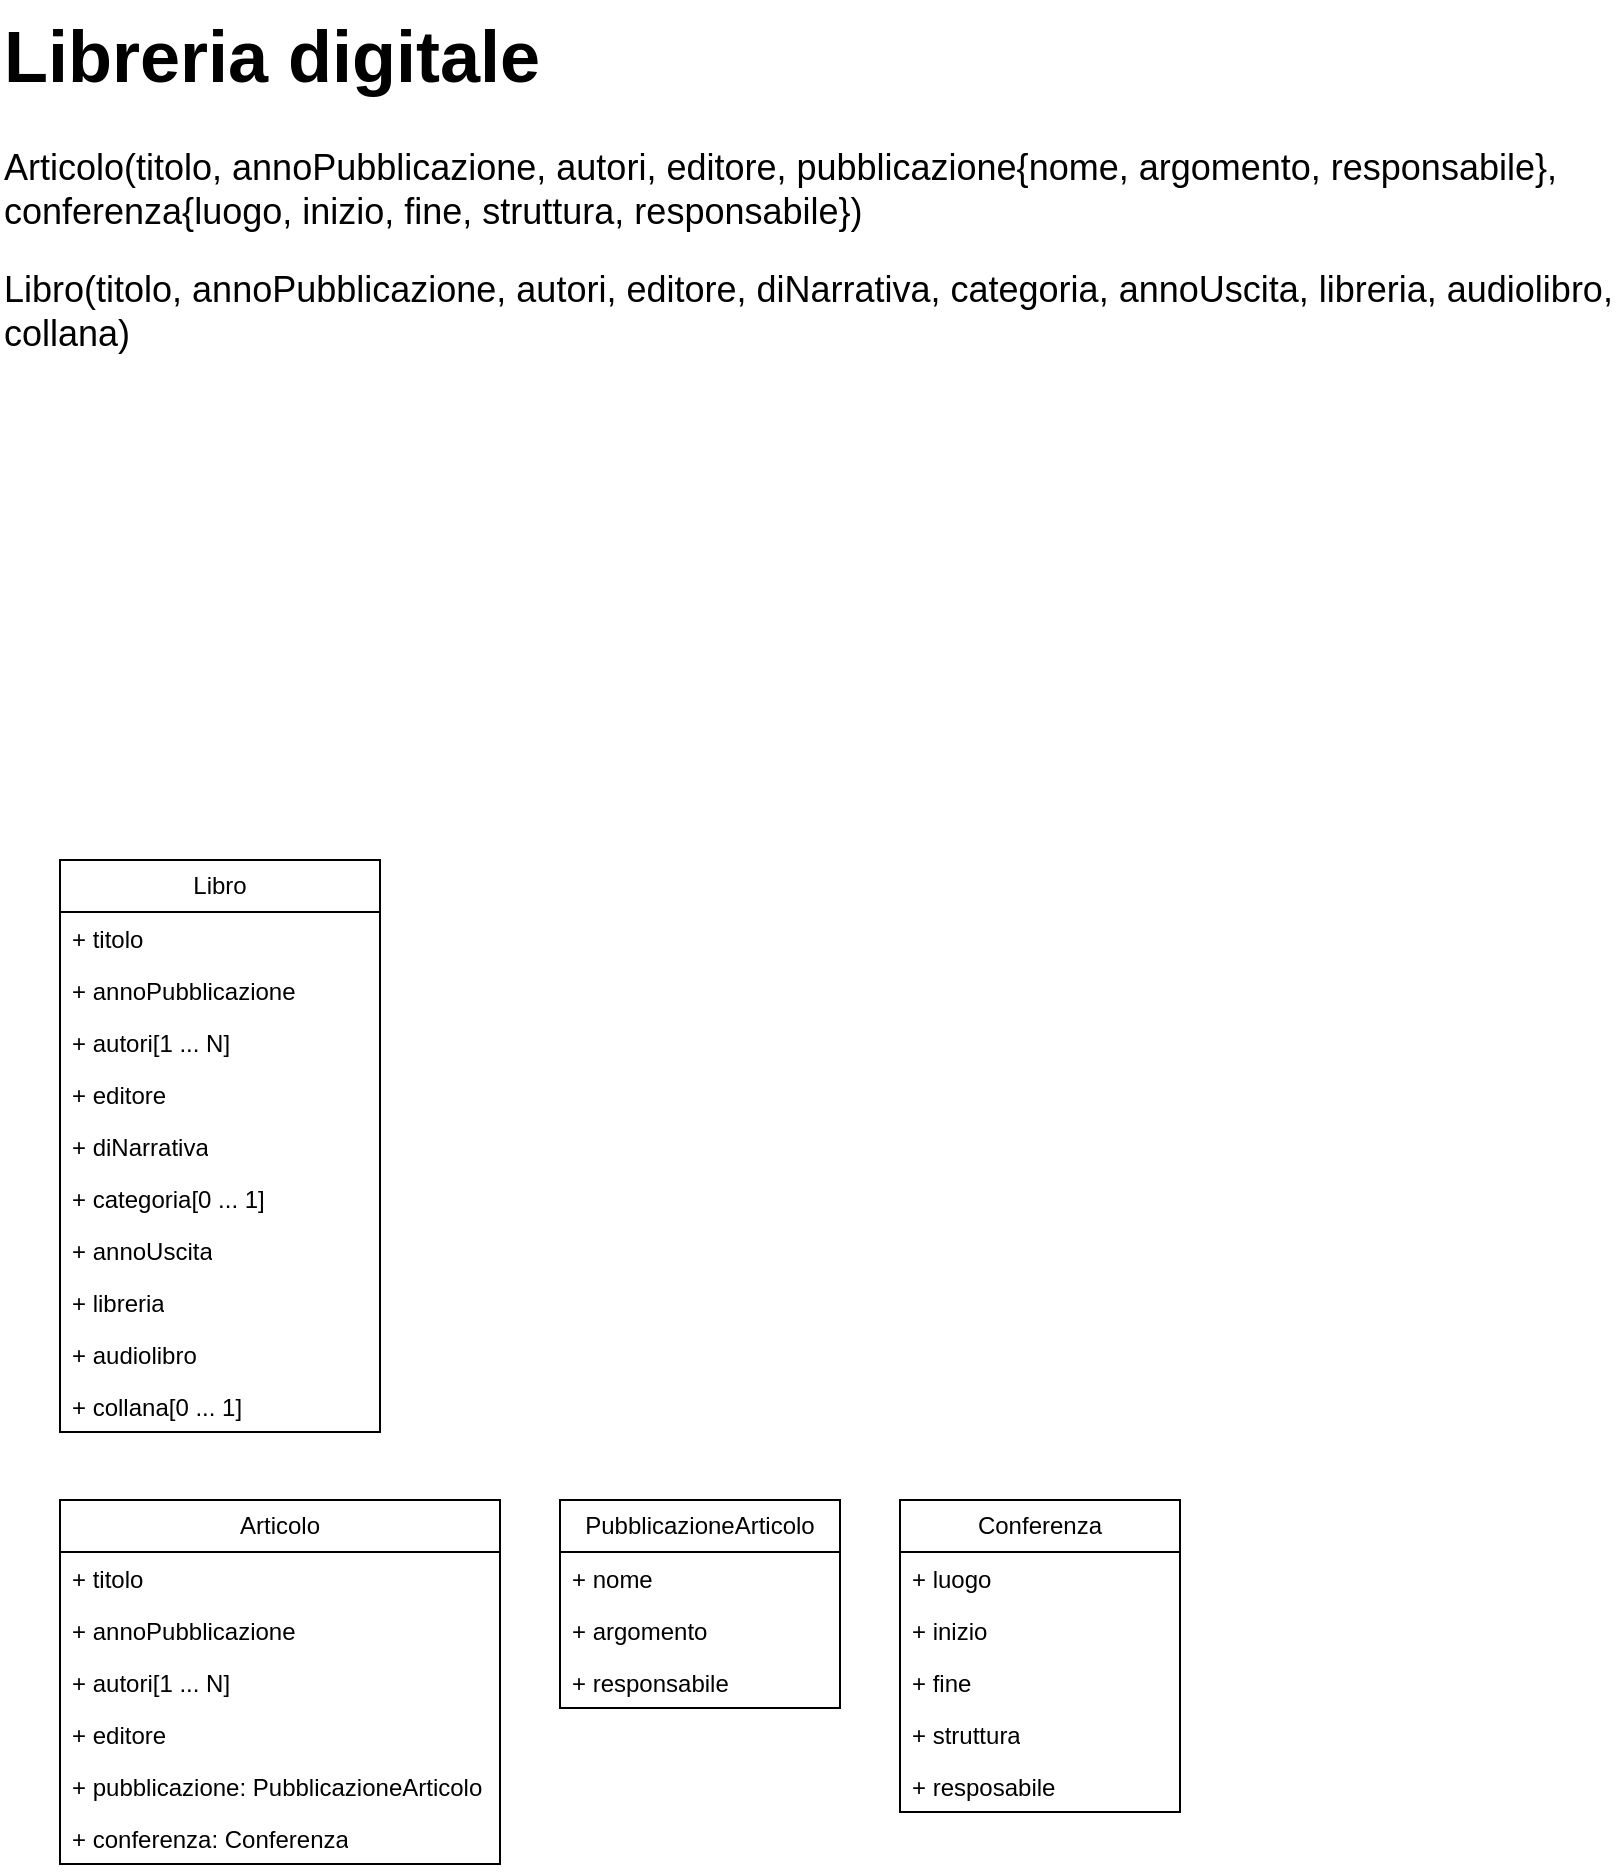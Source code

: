 <mxfile version="26.1.0">
  <diagram name="Page-1" id="hCh2-L-WzJlBCHf1ATzF">
    <mxGraphModel dx="1328" dy="833" grid="1" gridSize="10" guides="1" tooltips="1" connect="1" arrows="1" fold="1" page="1" pageScale="1" pageWidth="827" pageHeight="1169" math="0" shadow="0">
      <root>
        <mxCell id="0" />
        <mxCell id="1" parent="0" />
        <mxCell id="3gT1epxU8pgeMeXcipZ9-1" value="&lt;h1 style=&quot;margin-top: 0px;&quot;&gt;Libreria digitale&lt;/h1&gt;&lt;p&gt;Articolo(titolo,&amp;nbsp;annoPubblicazione, autori, editore, pubblicazione{nome, argomento, responsabile}, conferenza{luogo, inizio, fine, struttura, responsabile})&lt;/p&gt;&lt;p&gt;Libro(titolo, annoPubblicazione, autori, editore, diNarrativa, categoria, annoUscita, libreria, audiolibro, collana)&lt;/p&gt;" style="text;html=1;whiteSpace=wrap;overflow=hidden;rounded=0;fontSize=18;" vertex="1" parent="1">
          <mxGeometry x="10" y="10" width="810" height="390" as="geometry" />
        </mxCell>
        <mxCell id="3gT1epxU8pgeMeXcipZ9-15" value="&lt;div&gt;Libro&lt;/div&gt;" style="swimlane;fontStyle=0;childLayout=stackLayout;horizontal=1;startSize=26;fillColor=none;horizontalStack=0;resizeParent=1;resizeParentMax=0;resizeLast=0;collapsible=1;marginBottom=0;whiteSpace=wrap;html=1;" vertex="1" parent="1">
          <mxGeometry x="40" y="440" width="160" height="286" as="geometry">
            <mxRectangle x="40" y="440" width="70" height="30" as="alternateBounds" />
          </mxGeometry>
        </mxCell>
        <mxCell id="3gT1epxU8pgeMeXcipZ9-16" value="&lt;div&gt;+ titolo&lt;/div&gt;" style="text;strokeColor=none;fillColor=none;align=left;verticalAlign=top;spacingLeft=4;spacingRight=4;overflow=hidden;rotatable=0;points=[[0,0.5],[1,0.5]];portConstraint=eastwest;whiteSpace=wrap;html=1;" vertex="1" parent="3gT1epxU8pgeMeXcipZ9-15">
          <mxGeometry y="26" width="160" height="26" as="geometry" />
        </mxCell>
        <mxCell id="3gT1epxU8pgeMeXcipZ9-18" value="&lt;div&gt;+ annoPubblicazione&lt;/div&gt;" style="text;strokeColor=none;fillColor=none;align=left;verticalAlign=top;spacingLeft=4;spacingRight=4;overflow=hidden;rotatable=0;points=[[0,0.5],[1,0.5]];portConstraint=eastwest;whiteSpace=wrap;html=1;" vertex="1" parent="3gT1epxU8pgeMeXcipZ9-15">
          <mxGeometry y="52" width="160" height="26" as="geometry" />
        </mxCell>
        <mxCell id="3gT1epxU8pgeMeXcipZ9-19" value="&lt;div&gt;+ autori[1 ... N]&lt;/div&gt;" style="text;strokeColor=none;fillColor=none;align=left;verticalAlign=top;spacingLeft=4;spacingRight=4;overflow=hidden;rotatable=0;points=[[0,0.5],[1,0.5]];portConstraint=eastwest;whiteSpace=wrap;html=1;" vertex="1" parent="3gT1epxU8pgeMeXcipZ9-15">
          <mxGeometry y="78" width="160" height="26" as="geometry" />
        </mxCell>
        <mxCell id="3gT1epxU8pgeMeXcipZ9-17" value="+ editore" style="text;strokeColor=none;fillColor=none;align=left;verticalAlign=top;spacingLeft=4;spacingRight=4;overflow=hidden;rotatable=0;points=[[0,0.5],[1,0.5]];portConstraint=eastwest;whiteSpace=wrap;html=1;" vertex="1" parent="3gT1epxU8pgeMeXcipZ9-15">
          <mxGeometry y="104" width="160" height="26" as="geometry" />
        </mxCell>
        <mxCell id="3gT1epxU8pgeMeXcipZ9-20" value="+ diNarrativa" style="text;strokeColor=none;fillColor=none;align=left;verticalAlign=top;spacingLeft=4;spacingRight=4;overflow=hidden;rotatable=0;points=[[0,0.5],[1,0.5]];portConstraint=eastwest;whiteSpace=wrap;html=1;" vertex="1" parent="3gT1epxU8pgeMeXcipZ9-15">
          <mxGeometry y="130" width="160" height="26" as="geometry" />
        </mxCell>
        <mxCell id="3gT1epxU8pgeMeXcipZ9-21" value="+ categoria[0 ... 1]" style="text;strokeColor=none;fillColor=none;align=left;verticalAlign=top;spacingLeft=4;spacingRight=4;overflow=hidden;rotatable=0;points=[[0,0.5],[1,0.5]];portConstraint=eastwest;whiteSpace=wrap;html=1;" vertex="1" parent="3gT1epxU8pgeMeXcipZ9-15">
          <mxGeometry y="156" width="160" height="26" as="geometry" />
        </mxCell>
        <mxCell id="3gT1epxU8pgeMeXcipZ9-22" value="+ annoUscita" style="text;strokeColor=none;fillColor=none;align=left;verticalAlign=top;spacingLeft=4;spacingRight=4;overflow=hidden;rotatable=0;points=[[0,0.5],[1,0.5]];portConstraint=eastwest;whiteSpace=wrap;html=1;" vertex="1" parent="3gT1epxU8pgeMeXcipZ9-15">
          <mxGeometry y="182" width="160" height="26" as="geometry" />
        </mxCell>
        <mxCell id="3gT1epxU8pgeMeXcipZ9-23" value="&lt;div&gt;+ libreria&lt;/div&gt;" style="text;strokeColor=none;fillColor=none;align=left;verticalAlign=top;spacingLeft=4;spacingRight=4;overflow=hidden;rotatable=0;points=[[0,0.5],[1,0.5]];portConstraint=eastwest;whiteSpace=wrap;html=1;" vertex="1" parent="3gT1epxU8pgeMeXcipZ9-15">
          <mxGeometry y="208" width="160" height="26" as="geometry" />
        </mxCell>
        <mxCell id="3gT1epxU8pgeMeXcipZ9-24" value="+ audiolibro" style="text;strokeColor=none;fillColor=none;align=left;verticalAlign=top;spacingLeft=4;spacingRight=4;overflow=hidden;rotatable=0;points=[[0,0.5],[1,0.5]];portConstraint=eastwest;whiteSpace=wrap;html=1;" vertex="1" parent="3gT1epxU8pgeMeXcipZ9-15">
          <mxGeometry y="234" width="160" height="26" as="geometry" />
        </mxCell>
        <mxCell id="3gT1epxU8pgeMeXcipZ9-25" value="+ collana[0 ... 1]" style="text;strokeColor=none;fillColor=none;align=left;verticalAlign=top;spacingLeft=4;spacingRight=4;overflow=hidden;rotatable=0;points=[[0,0.5],[1,0.5]];portConstraint=eastwest;whiteSpace=wrap;html=1;" vertex="1" parent="3gT1epxU8pgeMeXcipZ9-15">
          <mxGeometry y="260" width="160" height="26" as="geometry" />
        </mxCell>
        <mxCell id="3gT1epxU8pgeMeXcipZ9-26" value="&lt;div&gt;Articolo&lt;/div&gt;" style="swimlane;fontStyle=0;childLayout=stackLayout;horizontal=1;startSize=26;fillColor=none;horizontalStack=0;resizeParent=1;resizeParentMax=0;resizeLast=0;collapsible=1;marginBottom=0;whiteSpace=wrap;html=1;" vertex="1" parent="1">
          <mxGeometry x="40" y="760" width="220" height="182" as="geometry" />
        </mxCell>
        <mxCell id="3gT1epxU8pgeMeXcipZ9-27" value="+ titolo" style="text;strokeColor=none;fillColor=none;align=left;verticalAlign=top;spacingLeft=4;spacingRight=4;overflow=hidden;rotatable=0;points=[[0,0.5],[1,0.5]];portConstraint=eastwest;whiteSpace=wrap;html=1;" vertex="1" parent="3gT1epxU8pgeMeXcipZ9-26">
          <mxGeometry y="26" width="220" height="26" as="geometry" />
        </mxCell>
        <mxCell id="3gT1epxU8pgeMeXcipZ9-28" value="+ annoPubblicazione" style="text;strokeColor=none;fillColor=none;align=left;verticalAlign=top;spacingLeft=4;spacingRight=4;overflow=hidden;rotatable=0;points=[[0,0.5],[1,0.5]];portConstraint=eastwest;whiteSpace=wrap;html=1;" vertex="1" parent="3gT1epxU8pgeMeXcipZ9-26">
          <mxGeometry y="52" width="220" height="26" as="geometry" />
        </mxCell>
        <mxCell id="3gT1epxU8pgeMeXcipZ9-29" value="+ autori[1 ... N]" style="text;strokeColor=none;fillColor=none;align=left;verticalAlign=top;spacingLeft=4;spacingRight=4;overflow=hidden;rotatable=0;points=[[0,0.5],[1,0.5]];portConstraint=eastwest;whiteSpace=wrap;html=1;" vertex="1" parent="3gT1epxU8pgeMeXcipZ9-26">
          <mxGeometry y="78" width="220" height="26" as="geometry" />
        </mxCell>
        <mxCell id="3gT1epxU8pgeMeXcipZ9-30" value="+ editore" style="text;strokeColor=none;fillColor=none;align=left;verticalAlign=top;spacingLeft=4;spacingRight=4;overflow=hidden;rotatable=0;points=[[0,0.5],[1,0.5]];portConstraint=eastwest;whiteSpace=wrap;html=1;" vertex="1" parent="3gT1epxU8pgeMeXcipZ9-26">
          <mxGeometry y="104" width="220" height="26" as="geometry" />
        </mxCell>
        <mxCell id="3gT1epxU8pgeMeXcipZ9-31" value="+ pubblicazione: PubblicazioneArticolo" style="text;strokeColor=none;fillColor=none;align=left;verticalAlign=top;spacingLeft=4;spacingRight=4;overflow=hidden;rotatable=0;points=[[0,0.5],[1,0.5]];portConstraint=eastwest;whiteSpace=wrap;html=1;" vertex="1" parent="3gT1epxU8pgeMeXcipZ9-26">
          <mxGeometry y="130" width="220" height="26" as="geometry" />
        </mxCell>
        <mxCell id="3gT1epxU8pgeMeXcipZ9-32" value="+ conferenza: Conferenza" style="text;strokeColor=none;fillColor=none;align=left;verticalAlign=top;spacingLeft=4;spacingRight=4;overflow=hidden;rotatable=0;points=[[0,0.5],[1,0.5]];portConstraint=eastwest;whiteSpace=wrap;html=1;" vertex="1" parent="3gT1epxU8pgeMeXcipZ9-26">
          <mxGeometry y="156" width="220" height="26" as="geometry" />
        </mxCell>
        <mxCell id="3gT1epxU8pgeMeXcipZ9-34" value="PubblicazioneArticolo" style="swimlane;fontStyle=0;childLayout=stackLayout;horizontal=1;startSize=26;fillColor=none;horizontalStack=0;resizeParent=1;resizeParentMax=0;resizeLast=0;collapsible=1;marginBottom=0;whiteSpace=wrap;html=1;" vertex="1" parent="1">
          <mxGeometry x="290" y="760" width="140" height="104" as="geometry" />
        </mxCell>
        <mxCell id="3gT1epxU8pgeMeXcipZ9-35" value="+ nome" style="text;strokeColor=none;fillColor=none;align=left;verticalAlign=top;spacingLeft=4;spacingRight=4;overflow=hidden;rotatable=0;points=[[0,0.5],[1,0.5]];portConstraint=eastwest;whiteSpace=wrap;html=1;" vertex="1" parent="3gT1epxU8pgeMeXcipZ9-34">
          <mxGeometry y="26" width="140" height="26" as="geometry" />
        </mxCell>
        <mxCell id="3gT1epxU8pgeMeXcipZ9-36" value="+ argomento" style="text;strokeColor=none;fillColor=none;align=left;verticalAlign=top;spacingLeft=4;spacingRight=4;overflow=hidden;rotatable=0;points=[[0,0.5],[1,0.5]];portConstraint=eastwest;whiteSpace=wrap;html=1;" vertex="1" parent="3gT1epxU8pgeMeXcipZ9-34">
          <mxGeometry y="52" width="140" height="26" as="geometry" />
        </mxCell>
        <mxCell id="3gT1epxU8pgeMeXcipZ9-37" value="+ responsabile" style="text;strokeColor=none;fillColor=none;align=left;verticalAlign=top;spacingLeft=4;spacingRight=4;overflow=hidden;rotatable=0;points=[[0,0.5],[1,0.5]];portConstraint=eastwest;whiteSpace=wrap;html=1;" vertex="1" parent="3gT1epxU8pgeMeXcipZ9-34">
          <mxGeometry y="78" width="140" height="26" as="geometry" />
        </mxCell>
        <mxCell id="3gT1epxU8pgeMeXcipZ9-42" value="Conferenza" style="swimlane;fontStyle=0;childLayout=stackLayout;horizontal=1;startSize=26;fillColor=none;horizontalStack=0;resizeParent=1;resizeParentMax=0;resizeLast=0;collapsible=1;marginBottom=0;whiteSpace=wrap;html=1;" vertex="1" parent="1">
          <mxGeometry x="460" y="760" width="140" height="156" as="geometry" />
        </mxCell>
        <mxCell id="3gT1epxU8pgeMeXcipZ9-43" value="&lt;div&gt;+ luogo&lt;/div&gt;" style="text;strokeColor=none;fillColor=none;align=left;verticalAlign=top;spacingLeft=4;spacingRight=4;overflow=hidden;rotatable=0;points=[[0,0.5],[1,0.5]];portConstraint=eastwest;whiteSpace=wrap;html=1;" vertex="1" parent="3gT1epxU8pgeMeXcipZ9-42">
          <mxGeometry y="26" width="140" height="26" as="geometry" />
        </mxCell>
        <mxCell id="3gT1epxU8pgeMeXcipZ9-44" value="+ inizio" style="text;strokeColor=none;fillColor=none;align=left;verticalAlign=top;spacingLeft=4;spacingRight=4;overflow=hidden;rotatable=0;points=[[0,0.5],[1,0.5]];portConstraint=eastwest;whiteSpace=wrap;html=1;" vertex="1" parent="3gT1epxU8pgeMeXcipZ9-42">
          <mxGeometry y="52" width="140" height="26" as="geometry" />
        </mxCell>
        <mxCell id="3gT1epxU8pgeMeXcipZ9-45" value="+ fine" style="text;strokeColor=none;fillColor=none;align=left;verticalAlign=top;spacingLeft=4;spacingRight=4;overflow=hidden;rotatable=0;points=[[0,0.5],[1,0.5]];portConstraint=eastwest;whiteSpace=wrap;html=1;" vertex="1" parent="3gT1epxU8pgeMeXcipZ9-42">
          <mxGeometry y="78" width="140" height="26" as="geometry" />
        </mxCell>
        <mxCell id="3gT1epxU8pgeMeXcipZ9-46" value="+ struttura" style="text;strokeColor=none;fillColor=none;align=left;verticalAlign=top;spacingLeft=4;spacingRight=4;overflow=hidden;rotatable=0;points=[[0,0.5],[1,0.5]];portConstraint=eastwest;whiteSpace=wrap;html=1;" vertex="1" parent="3gT1epxU8pgeMeXcipZ9-42">
          <mxGeometry y="104" width="140" height="26" as="geometry" />
        </mxCell>
        <mxCell id="3gT1epxU8pgeMeXcipZ9-47" value="+ resposabile" style="text;strokeColor=none;fillColor=none;align=left;verticalAlign=top;spacingLeft=4;spacingRight=4;overflow=hidden;rotatable=0;points=[[0,0.5],[1,0.5]];portConstraint=eastwest;whiteSpace=wrap;html=1;" vertex="1" parent="3gT1epxU8pgeMeXcipZ9-42">
          <mxGeometry y="130" width="140" height="26" as="geometry" />
        </mxCell>
      </root>
    </mxGraphModel>
  </diagram>
</mxfile>
